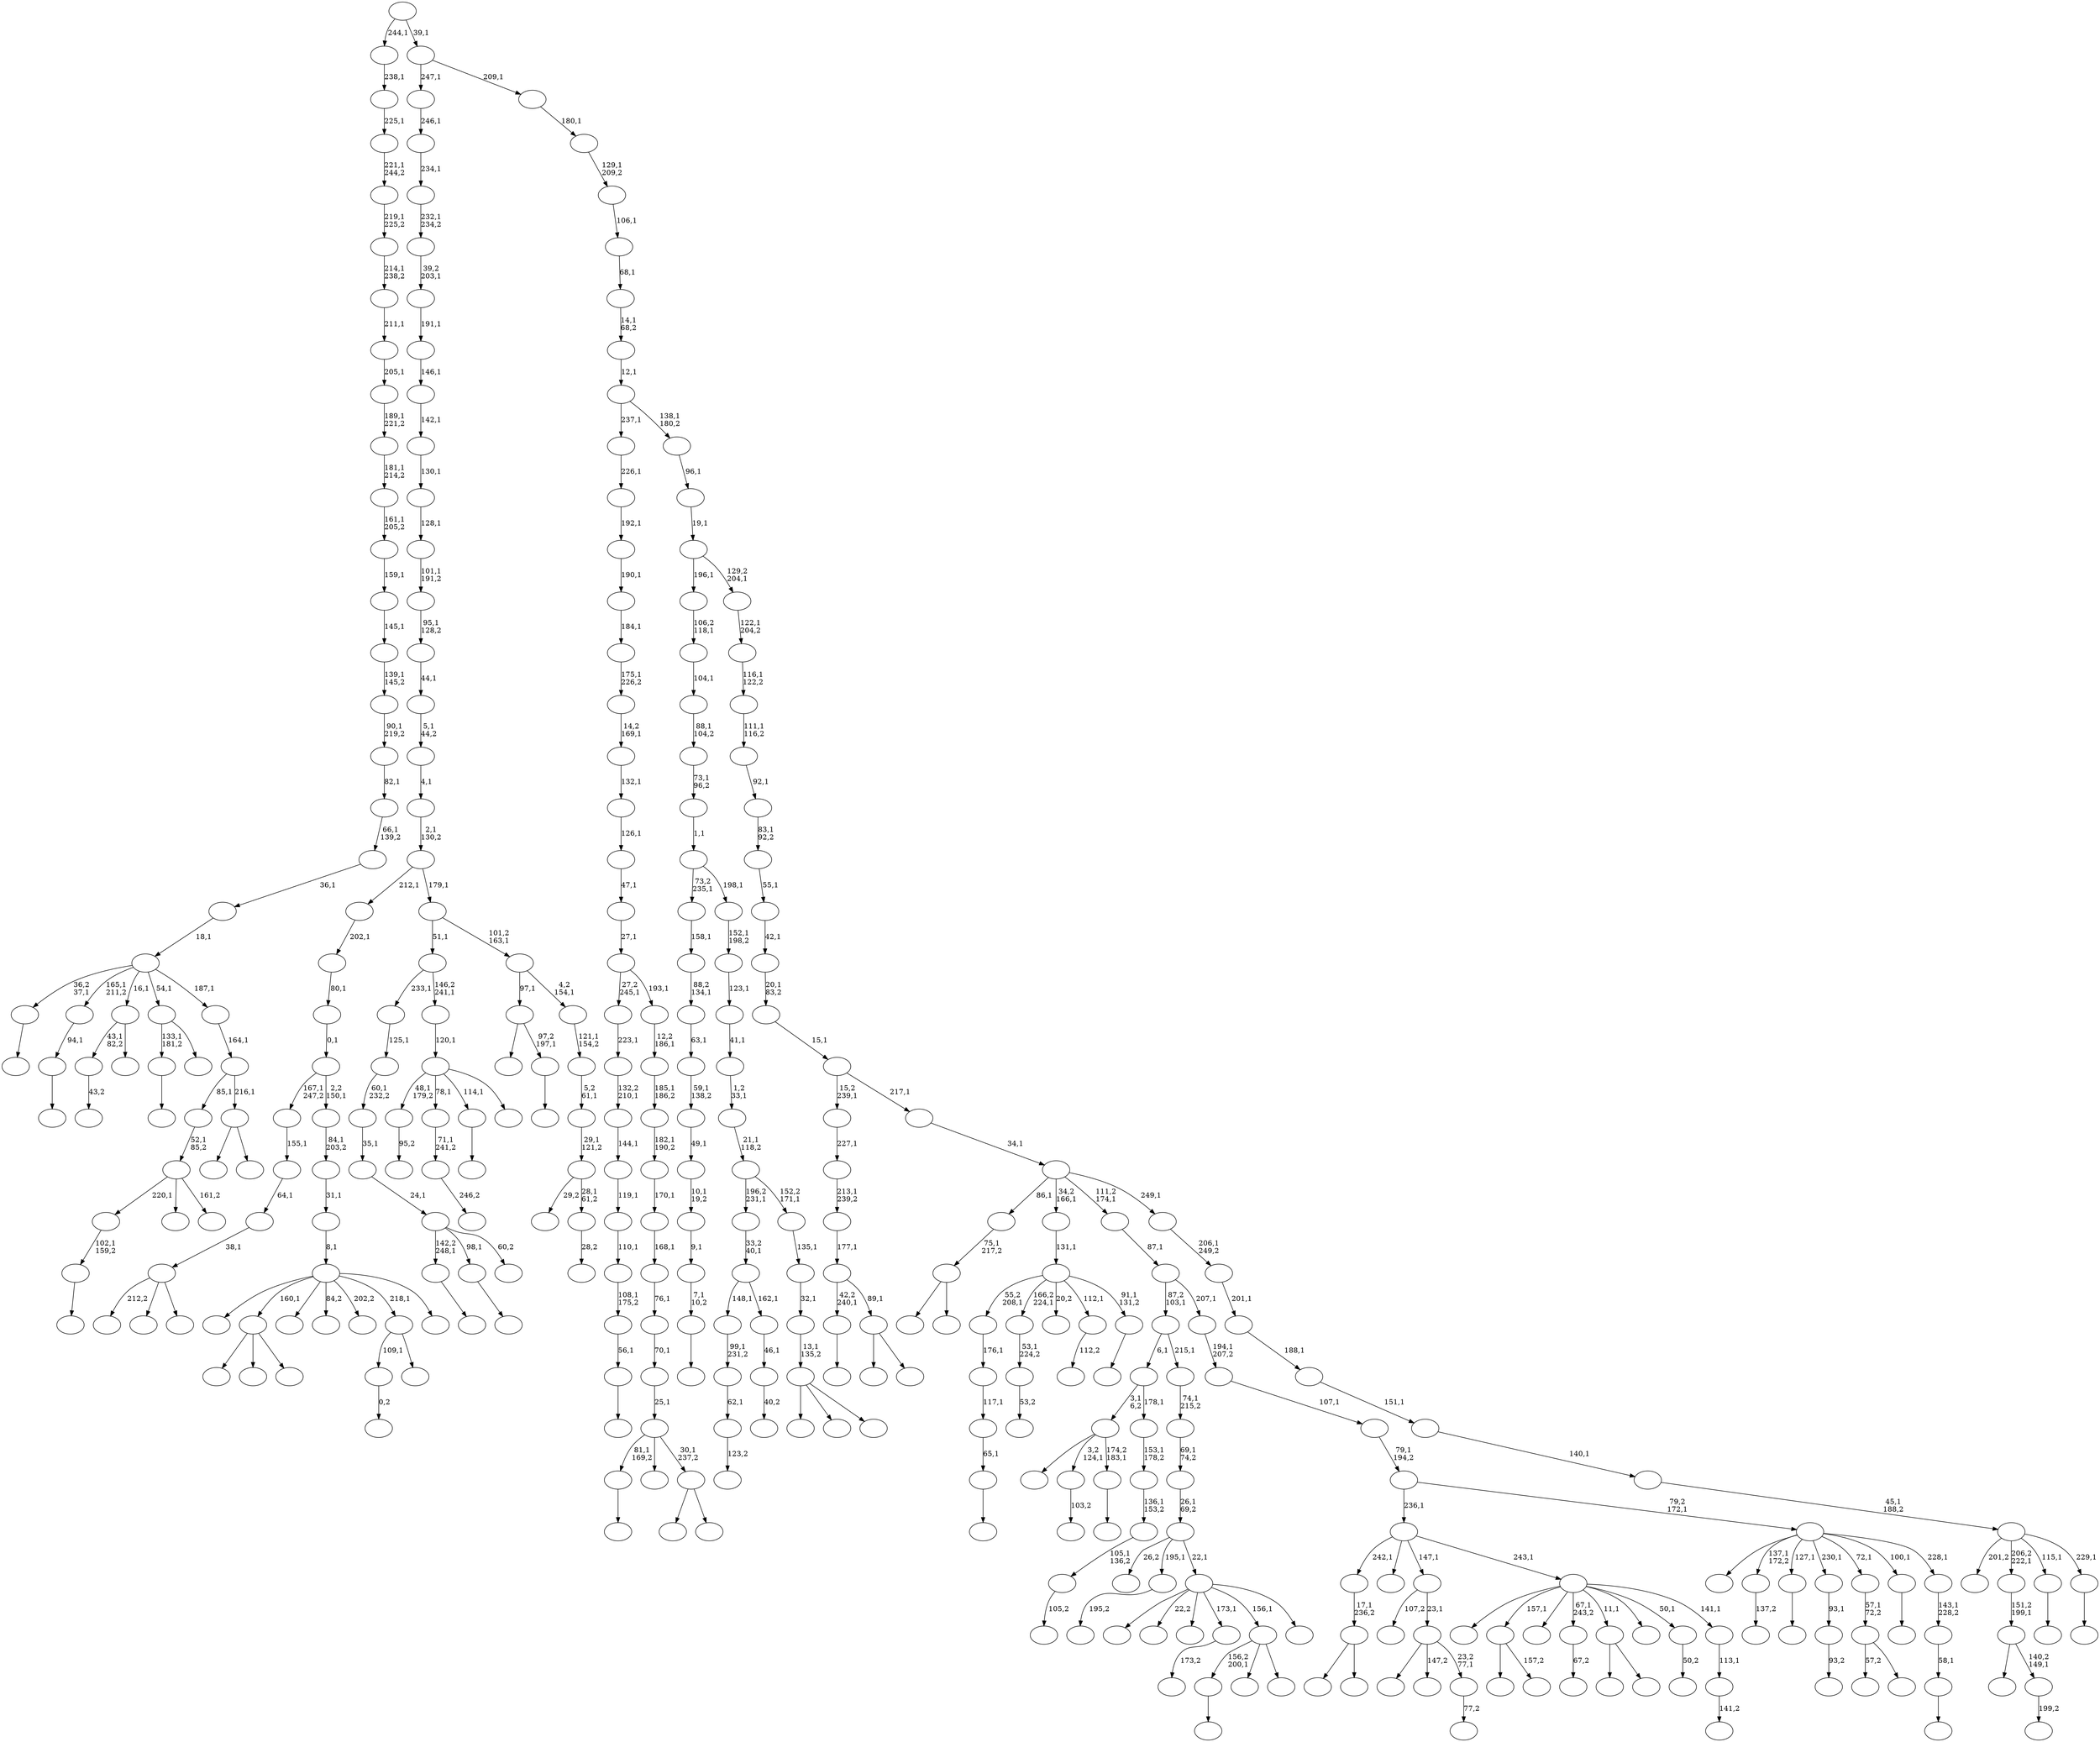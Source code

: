 digraph T {
	350 [label=""]
	349 [label=""]
	348 [label=""]
	347 [label=""]
	346 [label=""]
	345 [label=""]
	344 [label=""]
	343 [label=""]
	342 [label=""]
	341 [label=""]
	340 [label=""]
	339 [label=""]
	338 [label=""]
	337 [label=""]
	336 [label=""]
	335 [label=""]
	334 [label=""]
	333 [label=""]
	332 [label=""]
	331 [label=""]
	330 [label=""]
	329 [label=""]
	328 [label=""]
	327 [label=""]
	326 [label=""]
	325 [label=""]
	324 [label=""]
	323 [label=""]
	322 [label=""]
	321 [label=""]
	320 [label=""]
	319 [label=""]
	318 [label=""]
	317 [label=""]
	316 [label=""]
	315 [label=""]
	314 [label=""]
	313 [label=""]
	312 [label=""]
	311 [label=""]
	310 [label=""]
	309 [label=""]
	308 [label=""]
	307 [label=""]
	306 [label=""]
	305 [label=""]
	304 [label=""]
	303 [label=""]
	302 [label=""]
	301 [label=""]
	300 [label=""]
	299 [label=""]
	298 [label=""]
	297 [label=""]
	296 [label=""]
	295 [label=""]
	294 [label=""]
	293 [label=""]
	292 [label=""]
	291 [label=""]
	290 [label=""]
	289 [label=""]
	288 [label=""]
	287 [label=""]
	286 [label=""]
	285 [label=""]
	284 [label=""]
	283 [label=""]
	282 [label=""]
	281 [label=""]
	280 [label=""]
	279 [label=""]
	278 [label=""]
	277 [label=""]
	276 [label=""]
	275 [label=""]
	274 [label=""]
	273 [label=""]
	272 [label=""]
	271 [label=""]
	270 [label=""]
	269 [label=""]
	268 [label=""]
	267 [label=""]
	266 [label=""]
	265 [label=""]
	264 [label=""]
	263 [label=""]
	262 [label=""]
	261 [label=""]
	260 [label=""]
	259 [label=""]
	258 [label=""]
	257 [label=""]
	256 [label=""]
	255 [label=""]
	254 [label=""]
	253 [label=""]
	252 [label=""]
	251 [label=""]
	250 [label=""]
	249 [label=""]
	248 [label=""]
	247 [label=""]
	246 [label=""]
	245 [label=""]
	244 [label=""]
	243 [label=""]
	242 [label=""]
	241 [label=""]
	240 [label=""]
	239 [label=""]
	238 [label=""]
	237 [label=""]
	236 [label=""]
	235 [label=""]
	234 [label=""]
	233 [label=""]
	232 [label=""]
	231 [label=""]
	230 [label=""]
	229 [label=""]
	228 [label=""]
	227 [label=""]
	226 [label=""]
	225 [label=""]
	224 [label=""]
	223 [label=""]
	222 [label=""]
	221 [label=""]
	220 [label=""]
	219 [label=""]
	218 [label=""]
	217 [label=""]
	216 [label=""]
	215 [label=""]
	214 [label=""]
	213 [label=""]
	212 [label=""]
	211 [label=""]
	210 [label=""]
	209 [label=""]
	208 [label=""]
	207 [label=""]
	206 [label=""]
	205 [label=""]
	204 [label=""]
	203 [label=""]
	202 [label=""]
	201 [label=""]
	200 [label=""]
	199 [label=""]
	198 [label=""]
	197 [label=""]
	196 [label=""]
	195 [label=""]
	194 [label=""]
	193 [label=""]
	192 [label=""]
	191 [label=""]
	190 [label=""]
	189 [label=""]
	188 [label=""]
	187 [label=""]
	186 [label=""]
	185 [label=""]
	184 [label=""]
	183 [label=""]
	182 [label=""]
	181 [label=""]
	180 [label=""]
	179 [label=""]
	178 [label=""]
	177 [label=""]
	176 [label=""]
	175 [label=""]
	174 [label=""]
	173 [label=""]
	172 [label=""]
	171 [label=""]
	170 [label=""]
	169 [label=""]
	168 [label=""]
	167 [label=""]
	166 [label=""]
	165 [label=""]
	164 [label=""]
	163 [label=""]
	162 [label=""]
	161 [label=""]
	160 [label=""]
	159 [label=""]
	158 [label=""]
	157 [label=""]
	156 [label=""]
	155 [label=""]
	154 [label=""]
	153 [label=""]
	152 [label=""]
	151 [label=""]
	150 [label=""]
	149 [label=""]
	148 [label=""]
	147 [label=""]
	146 [label=""]
	145 [label=""]
	144 [label=""]
	143 [label=""]
	142 [label=""]
	141 [label=""]
	140 [label=""]
	139 [label=""]
	138 [label=""]
	137 [label=""]
	136 [label=""]
	135 [label=""]
	134 [label=""]
	133 [label=""]
	132 [label=""]
	131 [label=""]
	130 [label=""]
	129 [label=""]
	128 [label=""]
	127 [label=""]
	126 [label=""]
	125 [label=""]
	124 [label=""]
	123 [label=""]
	122 [label=""]
	121 [label=""]
	120 [label=""]
	119 [label=""]
	118 [label=""]
	117 [label=""]
	116 [label=""]
	115 [label=""]
	114 [label=""]
	113 [label=""]
	112 [label=""]
	111 [label=""]
	110 [label=""]
	109 [label=""]
	108 [label=""]
	107 [label=""]
	106 [label=""]
	105 [label=""]
	104 [label=""]
	103 [label=""]
	102 [label=""]
	101 [label=""]
	100 [label=""]
	99 [label=""]
	98 [label=""]
	97 [label=""]
	96 [label=""]
	95 [label=""]
	94 [label=""]
	93 [label=""]
	92 [label=""]
	91 [label=""]
	90 [label=""]
	89 [label=""]
	88 [label=""]
	87 [label=""]
	86 [label=""]
	85 [label=""]
	84 [label=""]
	83 [label=""]
	82 [label=""]
	81 [label=""]
	80 [label=""]
	79 [label=""]
	78 [label=""]
	77 [label=""]
	76 [label=""]
	75 [label=""]
	74 [label=""]
	73 [label=""]
	72 [label=""]
	71 [label=""]
	70 [label=""]
	69 [label=""]
	68 [label=""]
	67 [label=""]
	66 [label=""]
	65 [label=""]
	64 [label=""]
	63 [label=""]
	62 [label=""]
	61 [label=""]
	60 [label=""]
	59 [label=""]
	58 [label=""]
	57 [label=""]
	56 [label=""]
	55 [label=""]
	54 [label=""]
	53 [label=""]
	52 [label=""]
	51 [label=""]
	50 [label=""]
	49 [label=""]
	48 [label=""]
	47 [label=""]
	46 [label=""]
	45 [label=""]
	44 [label=""]
	43 [label=""]
	42 [label=""]
	41 [label=""]
	40 [label=""]
	39 [label=""]
	38 [label=""]
	37 [label=""]
	36 [label=""]
	35 [label=""]
	34 [label=""]
	33 [label=""]
	32 [label=""]
	31 [label=""]
	30 [label=""]
	29 [label=""]
	28 [label=""]
	27 [label=""]
	26 [label=""]
	25 [label=""]
	24 [label=""]
	23 [label=""]
	22 [label=""]
	21 [label=""]
	20 [label=""]
	19 [label=""]
	18 [label=""]
	17 [label=""]
	16 [label=""]
	15 [label=""]
	14 [label=""]
	13 [label=""]
	12 [label=""]
	11 [label=""]
	10 [label=""]
	9 [label=""]
	8 [label=""]
	7 [label=""]
	6 [label=""]
	5 [label=""]
	4 [label=""]
	3 [label=""]
	2 [label=""]
	1 [label=""]
	0 [label=""]
	347 -> 348 [label=""]
	346 -> 347 [label="102,1\n159,2"]
	342 -> 343 [label=""]
	333 -> 334 [label="103,2"]
	331 -> 332 [label=""]
	329 -> 330 [label=""]
	328 -> 344 [label=""]
	328 -> 333 [label="3,2\n124,1"]
	328 -> 329 [label="174,2\n183,1"]
	326 -> 327 [label=""]
	321 -> 322 [label=""]
	318 -> 319 [label=""]
	317 -> 318 [label="7,1\n10,2"]
	316 -> 317 [label="9,1"]
	315 -> 316 [label="10,1\n19,2"]
	314 -> 315 [label="49,1"]
	313 -> 314 [label="59,1\n138,2"]
	312 -> 313 [label="63,1"]
	311 -> 312 [label="88,2\n134,1"]
	310 -> 311 [label="158,1"]
	308 -> 309 [label=""]
	303 -> 338 [label=""]
	303 -> 304 [label=""]
	302 -> 303 [label="17,1\n236,2"]
	299 -> 300 [label="137,2"]
	296 -> 297 [label=""]
	294 -> 295 [label="199,2"]
	293 -> 340 [label=""]
	293 -> 294 [label="140,2\n149,1"]
	292 -> 293 [label="151,2\n199,1"]
	289 -> 325 [label=""]
	289 -> 290 [label="157,2"]
	286 -> 287 [label="43,2"]
	283 -> 284 [label="0,2"]
	280 -> 281 [label=""]
	279 -> 280 [label="65,1"]
	278 -> 279 [label="117,1"]
	277 -> 278 [label="176,1"]
	275 -> 276 [label="67,2"]
	272 -> 273 [label=""]
	268 -> 269 [label="123,2"]
	267 -> 268 [label="62,1"]
	266 -> 267 [label="99,1\n231,2"]
	264 -> 265 [label="53,2"]
	263 -> 264 [label="53,1\n224,2"]
	261 -> 298 [label=""]
	261 -> 291 [label=""]
	261 -> 262 [label=""]
	259 -> 336 [label=""]
	259 -> 260 [label=""]
	257 -> 258 [label=""]
	256 -> 337 [label=""]
	256 -> 257 [label="97,2\n197,1"]
	253 -> 254 [label=""]
	252 -> 253 [label="56,1"]
	251 -> 252 [label="108,1\n175,2"]
	250 -> 251 [label="110,1"]
	249 -> 250 [label="119,1"]
	248 -> 249 [label="144,1"]
	247 -> 248 [label="132,2\n210,1"]
	246 -> 247 [label="223,1"]
	244 -> 245 [label="95,2"]
	242 -> 243 [label="246,2"]
	241 -> 242 [label="71,1\n241,2"]
	238 -> 239 [label=""]
	237 -> 238 [label="94,1"]
	235 -> 341 [label="212,2"]
	235 -> 271 [label=""]
	235 -> 236 [label=""]
	234 -> 235 [label="38,1"]
	233 -> 234 [label="64,1"]
	232 -> 233 [label="155,1"]
	230 -> 346 [label="220,1"]
	230 -> 320 [label=""]
	230 -> 231 [label="161,2"]
	229 -> 230 [label="52,1\n85,2"]
	225 -> 321 [label="142,2\n248,1"]
	225 -> 296 [label="98,1"]
	225 -> 226 [label="60,2"]
	224 -> 225 [label="24,1"]
	223 -> 224 [label="35,1"]
	222 -> 223 [label="60,1\n232,2"]
	221 -> 222 [label="125,1"]
	218 -> 219 [label="105,2"]
	217 -> 218 [label="105,1\n136,2"]
	216 -> 217 [label="136,1\n153,2"]
	215 -> 216 [label="153,1\n178,2"]
	214 -> 328 [label="3,1\n6,2"]
	214 -> 215 [label="178,1"]
	212 -> 213 [label="40,2"]
	211 -> 212 [label="46,1"]
	210 -> 266 [label="148,1"]
	210 -> 211 [label="162,1"]
	209 -> 210 [label="33,2\n40,1"]
	206 -> 207 [label=""]
	202 -> 203 [label="112,2"]
	199 -> 200 [label=""]
	197 -> 198 [label="195,2"]
	195 -> 274 [label=""]
	195 -> 196 [label=""]
	194 -> 308 [label="81,1\n169,2"]
	194 -> 306 [label=""]
	194 -> 195 [label="30,1\n237,2"]
	193 -> 194 [label="25,1"]
	192 -> 193 [label="70,1"]
	191 -> 192 [label="76,1"]
	190 -> 191 [label="168,1"]
	189 -> 190 [label="170,1"]
	188 -> 189 [label="182,1\n190,2"]
	187 -> 188 [label="185,1\n186,2"]
	186 -> 187 [label="12,2\n186,1"]
	185 -> 246 [label="27,2\n245,1"]
	185 -> 186 [label="193,1"]
	184 -> 185 [label="27,1"]
	183 -> 184 [label="47,1"]
	182 -> 183 [label="126,1"]
	181 -> 182 [label="132,1"]
	180 -> 181 [label="14,2\n169,1"]
	179 -> 180 [label="175,1\n226,2"]
	178 -> 179 [label="184,1"]
	177 -> 178 [label="190,1"]
	176 -> 177 [label="192,1"]
	175 -> 176 [label="226,1"]
	172 -> 173 [label="173,2"]
	170 -> 171 [label=""]
	168 -> 286 [label="43,1\n82,2"]
	168 -> 169 [label=""]
	166 -> 244 [label="48,1\n179,2"]
	166 -> 241 [label="78,1"]
	166 -> 199 [label="114,1"]
	166 -> 167 [label=""]
	165 -> 166 [label="120,1"]
	164 -> 221 [label="233,1"]
	164 -> 165 [label="146,2\n241,1"]
	162 -> 163 [label="93,2"]
	161 -> 162 [label="93,1"]
	157 -> 174 [label=""]
	157 -> 158 [label=""]
	156 -> 157 [label="75,1\n217,2"]
	154 -> 283 [label="109,1"]
	154 -> 155 [label=""]
	152 -> 305 [label=""]
	152 -> 153 [label=""]
	151 -> 170 [label="42,2\n240,1"]
	151 -> 152 [label="89,1"]
	150 -> 151 [label="177,1"]
	149 -> 150 [label="213,1\n239,2"]
	148 -> 149 [label="227,1"]
	146 -> 324 [label=""]
	146 -> 261 [label="160,1"]
	146 -> 228 [label=""]
	146 -> 220 [label="84,2"]
	146 -> 160 [label="202,2"]
	146 -> 154 [label="218,1"]
	146 -> 147 [label=""]
	145 -> 146 [label="8,1"]
	144 -> 145 [label="31,1"]
	143 -> 144 [label="84,1\n203,2"]
	142 -> 232 [label="167,1\n247,2"]
	142 -> 143 [label="2,2\n150,1"]
	141 -> 142 [label="0,1"]
	140 -> 141 [label="80,1"]
	139 -> 140 [label="202,1"]
	137 -> 138 [label="77,2"]
	136 -> 345 [label=""]
	136 -> 205 [label="147,2"]
	136 -> 137 [label="23,2\n77,1"]
	135 -> 159 [label="107,2"]
	135 -> 136 [label="23,1"]
	133 -> 342 [label="156,2\n200,1"]
	133 -> 208 [label=""]
	133 -> 134 [label=""]
	131 -> 132 [label=""]
	130 -> 277 [label="55,2\n208,1"]
	130 -> 263 [label="166,2\n224,1"]
	130 -> 227 [label="20,2"]
	130 -> 202 [label="112,1"]
	130 -> 131 [label="91,1\n131,2"]
	129 -> 130 [label="131,1"]
	127 -> 350 [label=""]
	127 -> 335 [label="22,2"]
	127 -> 323 [label=""]
	127 -> 172 [label="173,1"]
	127 -> 133 [label="156,1"]
	127 -> 128 [label=""]
	126 -> 255 [label="26,2"]
	126 -> 197 [label="195,1"]
	126 -> 127 [label="22,1"]
	125 -> 126 [label="26,1\n69,2"]
	124 -> 125 [label="69,1\n74,2"]
	123 -> 124 [label="74,1\n215,2"]
	122 -> 214 [label="6,1"]
	122 -> 123 [label="215,1"]
	120 -> 121 [label="50,2"]
	118 -> 119 [label="141,2"]
	117 -> 118 [label="113,1"]
	116 -> 339 [label=""]
	116 -> 289 [label="157,1"]
	116 -> 285 [label=""]
	116 -> 275 [label="67,1\n243,2"]
	116 -> 259 [label="11,1"]
	116 -> 201 [label=""]
	116 -> 120 [label="50,1"]
	116 -> 117 [label="141,1"]
	115 -> 302 [label="242,1"]
	115 -> 270 [label=""]
	115 -> 135 [label="147,1"]
	115 -> 116 [label="243,1"]
	113 -> 204 [label="57,2"]
	113 -> 114 [label=""]
	112 -> 113 [label="57,1\n72,2"]
	110 -> 326 [label="133,1\n181,2"]
	110 -> 111 [label=""]
	108 -> 109 [label=""]
	106 -> 107 [label=""]
	105 -> 106 [label="58,1"]
	104 -> 105 [label="143,1\n228,2"]
	103 -> 301 [label=""]
	103 -> 299 [label="137,1\n172,2"]
	103 -> 272 [label="127,1"]
	103 -> 161 [label="230,1"]
	103 -> 112 [label="72,1"]
	103 -> 108 [label="100,1"]
	103 -> 104 [label="228,1"]
	102 -> 115 [label="236,1"]
	102 -> 103 [label="79,2\n172,1"]
	101 -> 102 [label="79,1\n194,2"]
	100 -> 101 [label="107,1"]
	99 -> 100 [label="194,1\n207,2"]
	98 -> 122 [label="87,2\n103,1"]
	98 -> 99 [label="207,1"]
	97 -> 98 [label="87,1"]
	95 -> 307 [label=""]
	95 -> 282 [label=""]
	95 -> 96 [label=""]
	94 -> 95 [label="13,1\n135,2"]
	93 -> 94 [label="32,1"]
	92 -> 93 [label="135,1"]
	91 -> 209 [label="196,2\n231,1"]
	91 -> 92 [label="152,2\n171,1"]
	90 -> 91 [label="21,1\n118,2"]
	89 -> 90 [label="1,2\n33,1"]
	88 -> 89 [label="41,1"]
	87 -> 88 [label="123,1"]
	86 -> 87 [label="152,1\n198,2"]
	85 -> 310 [label="73,2\n235,1"]
	85 -> 86 [label="198,1"]
	84 -> 85 [label="1,1"]
	83 -> 84 [label="73,1\n96,2"]
	82 -> 83 [label="88,1\n104,2"]
	81 -> 82 [label="104,1"]
	80 -> 81 [label="106,2\n118,1"]
	78 -> 240 [label=""]
	78 -> 79 [label=""]
	77 -> 229 [label="85,1"]
	77 -> 78 [label="216,1"]
	76 -> 77 [label="164,1"]
	75 -> 331 [label="36,2\n37,1"]
	75 -> 237 [label="165,1\n211,2"]
	75 -> 168 [label="16,1"]
	75 -> 110 [label="54,1"]
	75 -> 76 [label="187,1"]
	74 -> 75 [label="18,1"]
	73 -> 74 [label="36,1"]
	72 -> 73 [label="66,1\n139,2"]
	71 -> 72 [label="82,1"]
	70 -> 71 [label="90,1\n219,2"]
	69 -> 70 [label="139,1\n145,2"]
	68 -> 69 [label="145,1"]
	67 -> 68 [label="159,1"]
	66 -> 67 [label="161,1\n205,2"]
	65 -> 66 [label="181,1\n214,2"]
	64 -> 65 [label="189,1\n221,2"]
	63 -> 64 [label="205,1"]
	62 -> 63 [label="211,1"]
	61 -> 62 [label="214,1\n238,2"]
	60 -> 61 [label="219,1\n225,2"]
	59 -> 60 [label="221,1\n244,2"]
	58 -> 59 [label="225,1"]
	57 -> 58 [label="238,1"]
	55 -> 56 [label="28,2"]
	54 -> 288 [label="29,2"]
	54 -> 55 [label="28,1\n61,2"]
	53 -> 54 [label="29,1\n121,2"]
	52 -> 53 [label="5,2\n61,1"]
	51 -> 52 [label="121,1\n154,2"]
	50 -> 256 [label="97,1"]
	50 -> 51 [label="4,2\n154,1"]
	49 -> 164 [label="51,1"]
	49 -> 50 [label="101,2\n163,1"]
	48 -> 139 [label="212,1"]
	48 -> 49 [label="179,1"]
	47 -> 48 [label="2,1\n130,2"]
	46 -> 47 [label="4,1"]
	45 -> 46 [label="5,1\n44,2"]
	44 -> 45 [label="44,1"]
	43 -> 44 [label="95,1\n128,2"]
	42 -> 43 [label="101,1\n191,2"]
	41 -> 42 [label="128,1"]
	40 -> 41 [label="130,1"]
	39 -> 40 [label="142,1"]
	38 -> 39 [label="146,1"]
	37 -> 38 [label="191,1"]
	36 -> 37 [label="39,2\n203,1"]
	35 -> 36 [label="232,1\n234,2"]
	34 -> 35 [label="234,1"]
	33 -> 34 [label="246,1"]
	31 -> 32 [label=""]
	30 -> 349 [label="201,2"]
	30 -> 292 [label="206,2\n222,1"]
	30 -> 206 [label="115,1"]
	30 -> 31 [label="229,1"]
	29 -> 30 [label="45,1\n188,2"]
	28 -> 29 [label="140,1"]
	27 -> 28 [label="151,1"]
	26 -> 27 [label="188,1"]
	25 -> 26 [label="201,1"]
	24 -> 25 [label="206,1\n249,2"]
	23 -> 156 [label="86,1"]
	23 -> 129 [label="34,2\n166,1"]
	23 -> 97 [label="111,2\n174,1"]
	23 -> 24 [label="249,1"]
	22 -> 23 [label="34,1"]
	21 -> 148 [label="15,2\n239,1"]
	21 -> 22 [label="217,1"]
	20 -> 21 [label="15,1"]
	19 -> 20 [label="20,1\n83,2"]
	18 -> 19 [label="42,1"]
	17 -> 18 [label="55,1"]
	16 -> 17 [label="83,1\n92,2"]
	15 -> 16 [label="92,1"]
	14 -> 15 [label="111,1\n116,2"]
	13 -> 14 [label="116,1\n122,2"]
	12 -> 13 [label="122,1\n204,2"]
	11 -> 80 [label="196,1"]
	11 -> 12 [label="129,2\n204,1"]
	10 -> 11 [label="19,1"]
	9 -> 10 [label="96,1"]
	8 -> 175 [label="237,1"]
	8 -> 9 [label="138,1\n180,2"]
	7 -> 8 [label="12,1"]
	6 -> 7 [label="14,1\n68,2"]
	5 -> 6 [label="68,1"]
	4 -> 5 [label="106,1"]
	3 -> 4 [label="129,1\n209,2"]
	2 -> 3 [label="180,1"]
	1 -> 33 [label="247,1"]
	1 -> 2 [label="209,1"]
	0 -> 57 [label="244,1"]
	0 -> 1 [label="39,1"]
}
